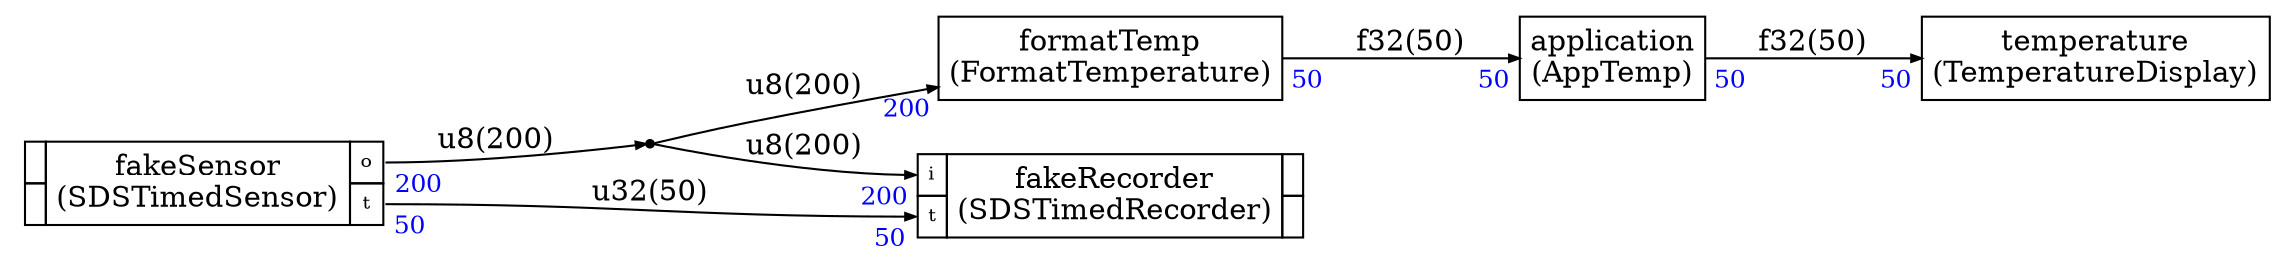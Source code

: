 



digraph structs {
    node [shape=plaintext]
    rankdir=LR
    edge [arrowsize=0.5]
    fontname="times"


application [label=<
<TABLE BORDER="0" CELLBORDER="1" CELLSPACING="0" CELLPADDING="4">
  <TR>
    <TD ALIGN="CENTER" PORT="i">application<BR/>(AppTemp)</TD>
  </TR>
</TABLE>>];

dup0 [shape=point,label=dup0]


fakeRecorder [label=<
<TABLE BORDER="0" CELLBORDER="1" CELLSPACING="0" CELLPADDING="4">
  <TR>
    <TD PORT="i"><FONT POINT-SIZE="9.0">i</FONT></TD>
    <TD ALIGN="CENTER" ROWSPAN="2">fakeRecorder<BR/>(SDSTimedRecorder)</TD>
    <TD></TD>
  </TR>
<TR>
<TD PORT="t"><FONT POINT-SIZE="9.0">t</FONT></TD>

 
<TD></TD></TR>

</TABLE>>];


fakeSensor [label=<
<TABLE BORDER="0" CELLBORDER="1" CELLSPACING="0" CELLPADDING="4">
  <TR>
    <TD></TD>
    <TD ALIGN="CENTER" ROWSPAN="2">fakeSensor<BR/>(SDSTimedSensor)</TD>
    <TD PORT="o"><FONT POINT-SIZE="9.0">o</FONT></TD>
  </TR>
<TR>
 
<TD></TD>
<TD PORT="t"><FONT POINT-SIZE="9.0">t</FONT></TD>
</TR>

</TABLE>>];

formatTemp [label=<
<TABLE BORDER="0" CELLBORDER="1" CELLSPACING="0" CELLPADDING="4">
  <TR>
    <TD ALIGN="CENTER" PORT="i">formatTemp<BR/>(FormatTemperature)</TD>
  </TR>
</TABLE>>];

temperature [label=<
<TABLE BORDER="0" CELLBORDER="1" CELLSPACING="0" CELLPADDING="4">
  <TR>
    <TD ALIGN="CENTER" PORT="i">temperature<BR/>(TemperatureDisplay)</TD>
  </TR>
</TABLE>>];



formatTemp:i -> application:i [label="f32(50)"
,headlabel=<<TABLE BORDER="0" CELLPADDING="2"><TR><TD><FONT COLOR="blue" POINT-SIZE="12.0" >50</FONT>
</TD></TR></TABLE>>
,taillabel=<<TABLE BORDER="0" CELLPADDING="2"><TR><TD><FONT COLOR="blue" POINT-SIZE="12.0" >50</FONT>
</TD></TR></TABLE>>]

application:i -> temperature:i [label="f32(50)"
,headlabel=<<TABLE BORDER="0" CELLPADDING="2"><TR><TD><FONT COLOR="blue" POINT-SIZE="12.0" >50</FONT>
</TD></TR></TABLE>>
,taillabel=<<TABLE BORDER="0" CELLPADDING="2"><TR><TD><FONT COLOR="blue" POINT-SIZE="12.0" >50</FONT>
</TD></TR></TABLE>>]

fakeSensor:t -> fakeRecorder:t [label="u32(50)"
,headlabel=<<TABLE BORDER="0" CELLPADDING="2"><TR><TD><FONT COLOR="blue" POINT-SIZE="12.0" >50</FONT>
</TD></TR></TABLE>>
,taillabel=<<TABLE BORDER="0" CELLPADDING="2"><TR><TD><FONT COLOR="blue" POINT-SIZE="12.0" >50</FONT>
</TD></TR></TABLE>>]

fakeSensor:o ->  
dup0 [label="u8(200)"

,taillabel=<<TABLE BORDER="0" CELLPADDING="2"><TR><TD><FONT COLOR="blue" POINT-SIZE="12.0" >200</FONT>
</TD></TR></TABLE>>]

 
dup0 -> formatTemp:i [label="u8(200)"
,headlabel=<<TABLE BORDER="0" CELLPADDING="2"><TR><TD><FONT COLOR="blue" POINT-SIZE="12.0" >200</FONT>
</TD></TR></TABLE>>
]

 
dup0 -> fakeRecorder:i [label="u8(200)"
,headlabel=<<TABLE BORDER="0" CELLPADDING="2"><TR><TD><FONT COLOR="blue" POINT-SIZE="12.0" >200</FONT>
</TD></TR></TABLE>>
]


}
